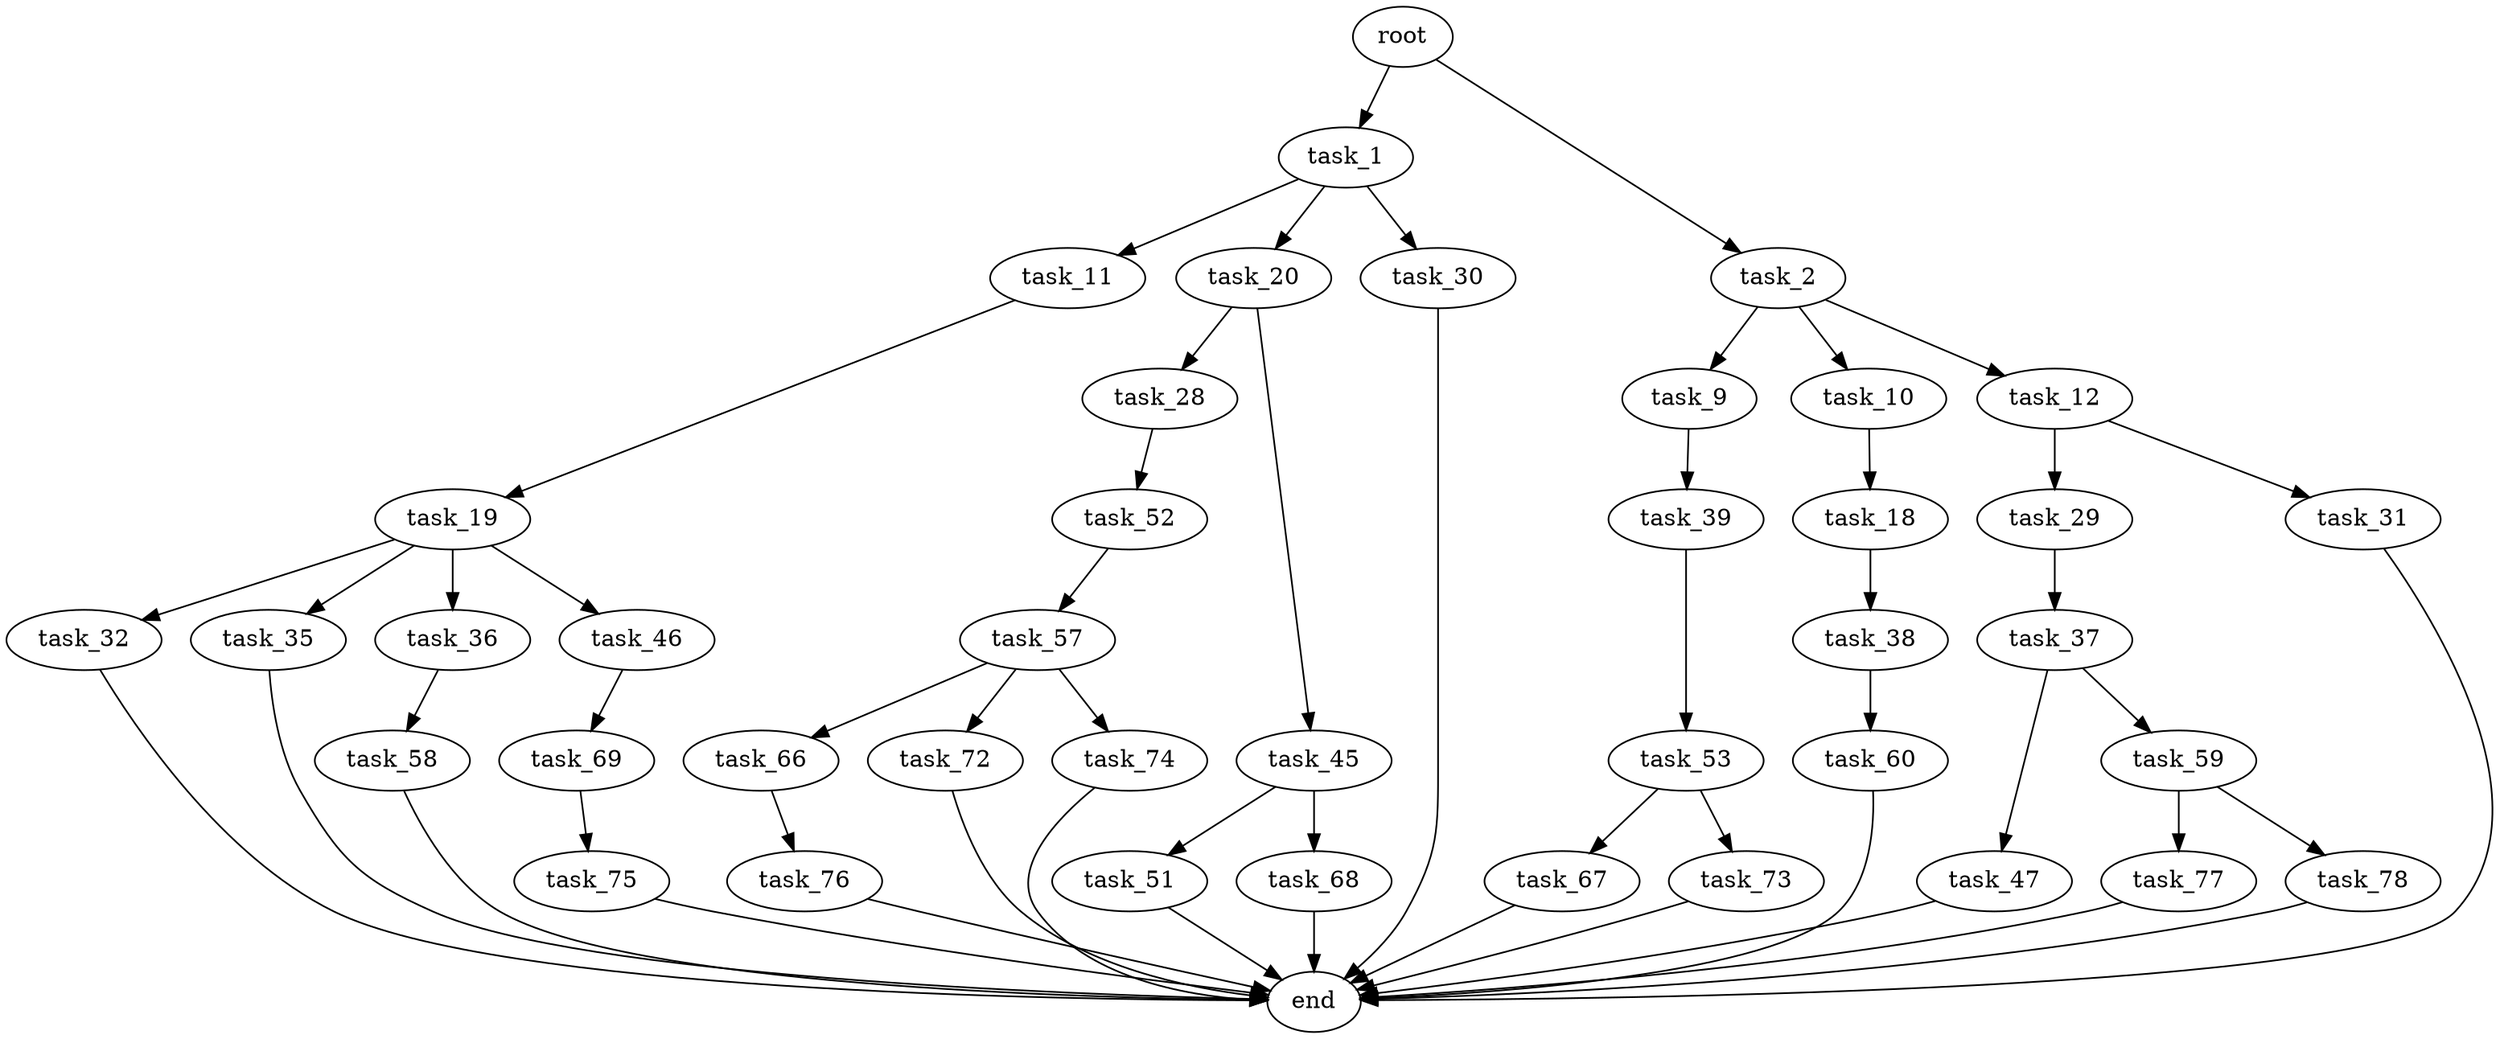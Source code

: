 digraph G {
  root [size="0.000000"];
  task_1 [size="146638359466.000000"];
  task_2 [size="40518109731.000000"];
  task_9 [size="16137067637.000000"];
  task_10 [size="2128356006.000000"];
  task_11 [size="4152801022.000000"];
  task_12 [size="134217728000.000000"];
  task_18 [size="447326725949.000000"];
  task_19 [size="68719476736.000000"];
  task_20 [size="8589934592.000000"];
  task_28 [size="368293445632.000000"];
  task_29 [size="466837270291.000000"];
  task_30 [size="152994628187.000000"];
  task_31 [size="882837812.000000"];
  task_32 [size="8589934592.000000"];
  task_35 [size="194217991065.000000"];
  task_36 [size="134217728000.000000"];
  task_37 [size="107280343647.000000"];
  task_38 [size="461122546317.000000"];
  task_39 [size="3800645729.000000"];
  task_45 [size="231928233984.000000"];
  task_46 [size="29313936071.000000"];
  task_47 [size="6866298847.000000"];
  task_51 [size="671590276078.000000"];
  task_52 [size="146685844457.000000"];
  task_53 [size="877703049.000000"];
  task_57 [size="476522477701.000000"];
  task_58 [size="1221062380.000000"];
  task_59 [size="148581971282.000000"];
  task_60 [size="68719476736.000000"];
  task_66 [size="549755813888.000000"];
  task_67 [size="17897663651.000000"];
  task_68 [size="767773157763.000000"];
  task_69 [size="28991029248.000000"];
  task_72 [size="273732519857.000000"];
  task_73 [size="28991029248.000000"];
  task_74 [size="1322706629.000000"];
  task_75 [size="8589934592.000000"];
  task_76 [size="28991029248.000000"];
  task_77 [size="1073741824000.000000"];
  task_78 [size="94787338627.000000"];
  end [size="0.000000"];

  root -> task_1 [size="1.000000"];
  root -> task_2 [size="1.000000"];
  task_1 -> task_11 [size="134217728.000000"];
  task_1 -> task_20 [size="134217728.000000"];
  task_1 -> task_30 [size="134217728.000000"];
  task_2 -> task_9 [size="33554432.000000"];
  task_2 -> task_10 [size="33554432.000000"];
  task_2 -> task_12 [size="33554432.000000"];
  task_9 -> task_39 [size="411041792.000000"];
  task_10 -> task_18 [size="134217728.000000"];
  task_11 -> task_19 [size="411041792.000000"];
  task_12 -> task_29 [size="209715200.000000"];
  task_12 -> task_31 [size="209715200.000000"];
  task_18 -> task_38 [size="679477248.000000"];
  task_19 -> task_32 [size="134217728.000000"];
  task_19 -> task_35 [size="134217728.000000"];
  task_19 -> task_36 [size="134217728.000000"];
  task_19 -> task_46 [size="134217728.000000"];
  task_20 -> task_28 [size="33554432.000000"];
  task_20 -> task_45 [size="33554432.000000"];
  task_28 -> task_52 [size="411041792.000000"];
  task_29 -> task_37 [size="679477248.000000"];
  task_30 -> end [size="1.000000"];
  task_31 -> end [size="1.000000"];
  task_32 -> end [size="1.000000"];
  task_35 -> end [size="1.000000"];
  task_36 -> task_58 [size="209715200.000000"];
  task_37 -> task_47 [size="209715200.000000"];
  task_37 -> task_59 [size="209715200.000000"];
  task_38 -> task_60 [size="838860800.000000"];
  task_39 -> task_53 [size="75497472.000000"];
  task_45 -> task_51 [size="301989888.000000"];
  task_45 -> task_68 [size="301989888.000000"];
  task_46 -> task_69 [size="536870912.000000"];
  task_47 -> end [size="1.000000"];
  task_51 -> end [size="1.000000"];
  task_52 -> task_57 [size="411041792.000000"];
  task_53 -> task_67 [size="33554432.000000"];
  task_53 -> task_73 [size="33554432.000000"];
  task_57 -> task_66 [size="301989888.000000"];
  task_57 -> task_72 [size="301989888.000000"];
  task_57 -> task_74 [size="301989888.000000"];
  task_58 -> end [size="1.000000"];
  task_59 -> task_77 [size="411041792.000000"];
  task_59 -> task_78 [size="411041792.000000"];
  task_60 -> end [size="1.000000"];
  task_66 -> task_76 [size="536870912.000000"];
  task_67 -> end [size="1.000000"];
  task_68 -> end [size="1.000000"];
  task_69 -> task_75 [size="75497472.000000"];
  task_72 -> end [size="1.000000"];
  task_73 -> end [size="1.000000"];
  task_74 -> end [size="1.000000"];
  task_75 -> end [size="1.000000"];
  task_76 -> end [size="1.000000"];
  task_77 -> end [size="1.000000"];
  task_78 -> end [size="1.000000"];
}
